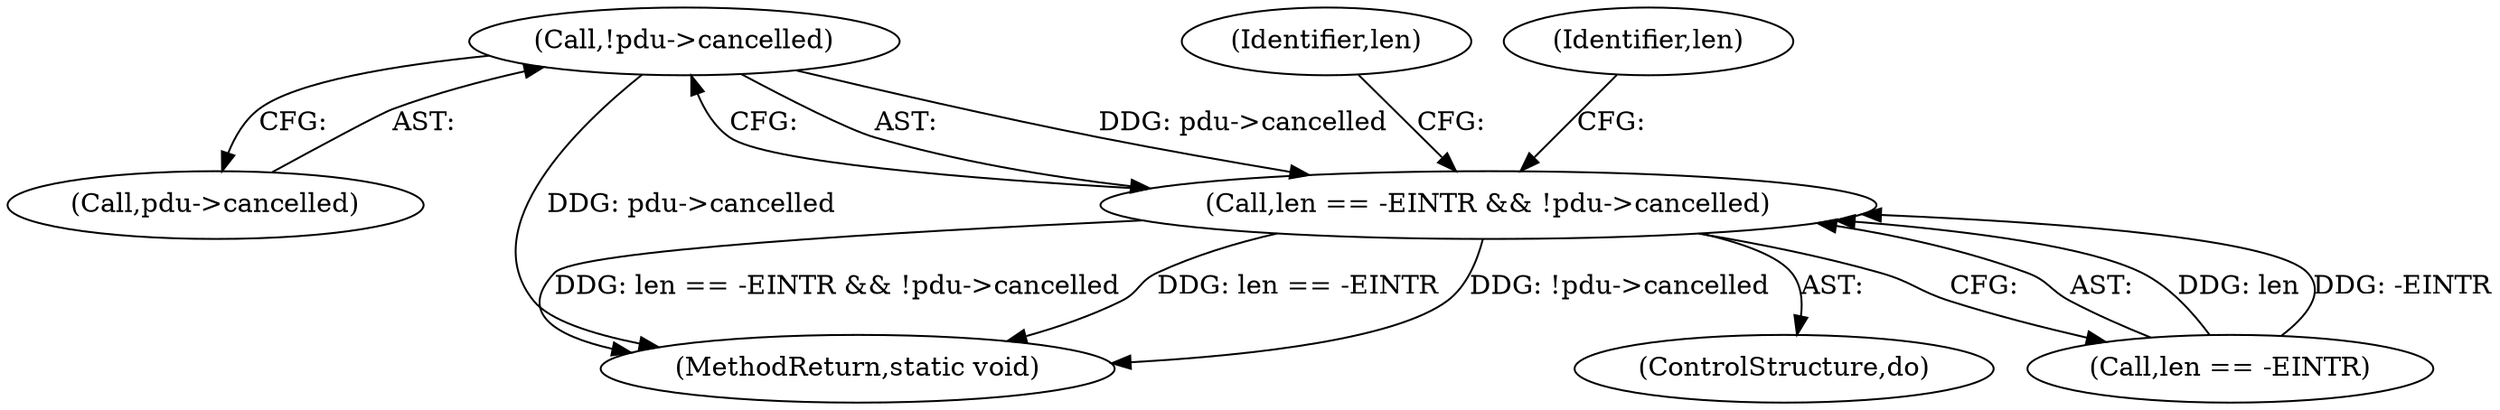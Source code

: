 digraph "0_qemu_e95c9a493a5a8d6f969e86c9f19f80ffe6587e19@pointer" {
"1000304" [label="(Call,!pdu->cancelled)"];
"1000299" [label="(Call,len == -EINTR && !pdu->cancelled)"];
"1000310" [label="(Identifier,len)"];
"1000305" [label="(Call,pdu->cancelled)"];
"1000277" [label="(Identifier,len)"];
"1000299" [label="(Call,len == -EINTR && !pdu->cancelled)"];
"1000380" [label="(MethodReturn,static void)"];
"1000304" [label="(Call,!pdu->cancelled)"];
"1000274" [label="(ControlStructure,do)"];
"1000300" [label="(Call,len == -EINTR)"];
"1000304" -> "1000299"  [label="AST: "];
"1000304" -> "1000305"  [label="CFG: "];
"1000305" -> "1000304"  [label="AST: "];
"1000299" -> "1000304"  [label="CFG: "];
"1000304" -> "1000380"  [label="DDG: pdu->cancelled"];
"1000304" -> "1000299"  [label="DDG: pdu->cancelled"];
"1000299" -> "1000274"  [label="AST: "];
"1000299" -> "1000300"  [label="CFG: "];
"1000300" -> "1000299"  [label="AST: "];
"1000277" -> "1000299"  [label="CFG: "];
"1000310" -> "1000299"  [label="CFG: "];
"1000299" -> "1000380"  [label="DDG: !pdu->cancelled"];
"1000299" -> "1000380"  [label="DDG: len == -EINTR && !pdu->cancelled"];
"1000299" -> "1000380"  [label="DDG: len == -EINTR"];
"1000300" -> "1000299"  [label="DDG: len"];
"1000300" -> "1000299"  [label="DDG: -EINTR"];
}
